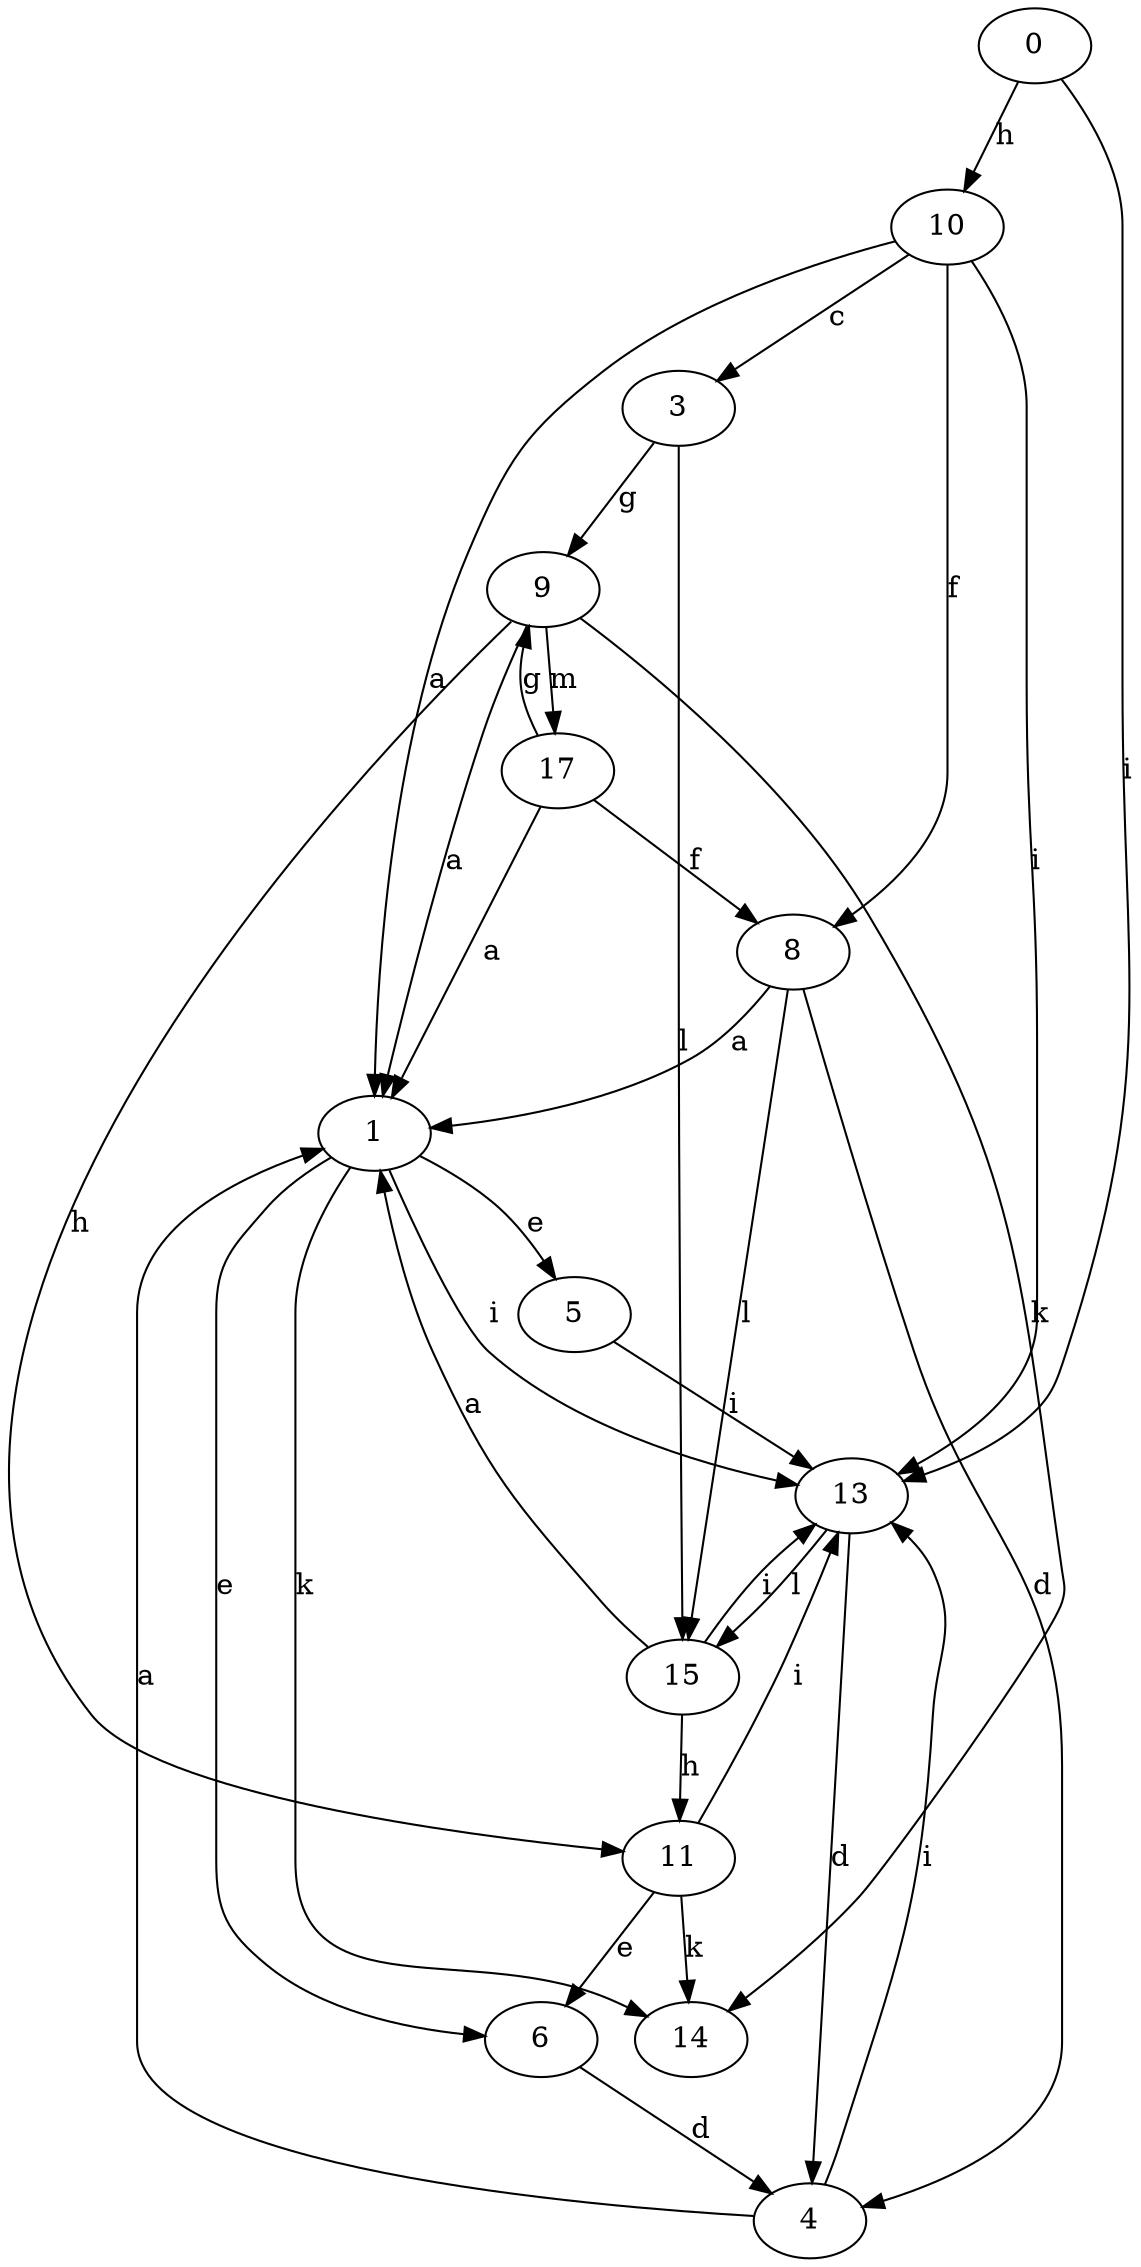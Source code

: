 strict digraph  {
1;
0;
3;
4;
5;
6;
8;
9;
10;
11;
13;
14;
15;
17;
1 -> 5  [label=e];
1 -> 6  [label=e];
1 -> 13  [label=i];
1 -> 14  [label=k];
0 -> 10  [label=h];
0 -> 13  [label=i];
3 -> 9  [label=g];
3 -> 15  [label=l];
4 -> 1  [label=a];
4 -> 13  [label=i];
5 -> 13  [label=i];
6 -> 4  [label=d];
8 -> 1  [label=a];
8 -> 4  [label=d];
8 -> 15  [label=l];
9 -> 1  [label=a];
9 -> 11  [label=h];
9 -> 14  [label=k];
9 -> 17  [label=m];
10 -> 1  [label=a];
10 -> 3  [label=c];
10 -> 8  [label=f];
10 -> 13  [label=i];
11 -> 6  [label=e];
11 -> 13  [label=i];
11 -> 14  [label=k];
13 -> 4  [label=d];
13 -> 15  [label=l];
15 -> 1  [label=a];
15 -> 11  [label=h];
15 -> 13  [label=i];
17 -> 1  [label=a];
17 -> 8  [label=f];
17 -> 9  [label=g];
}
